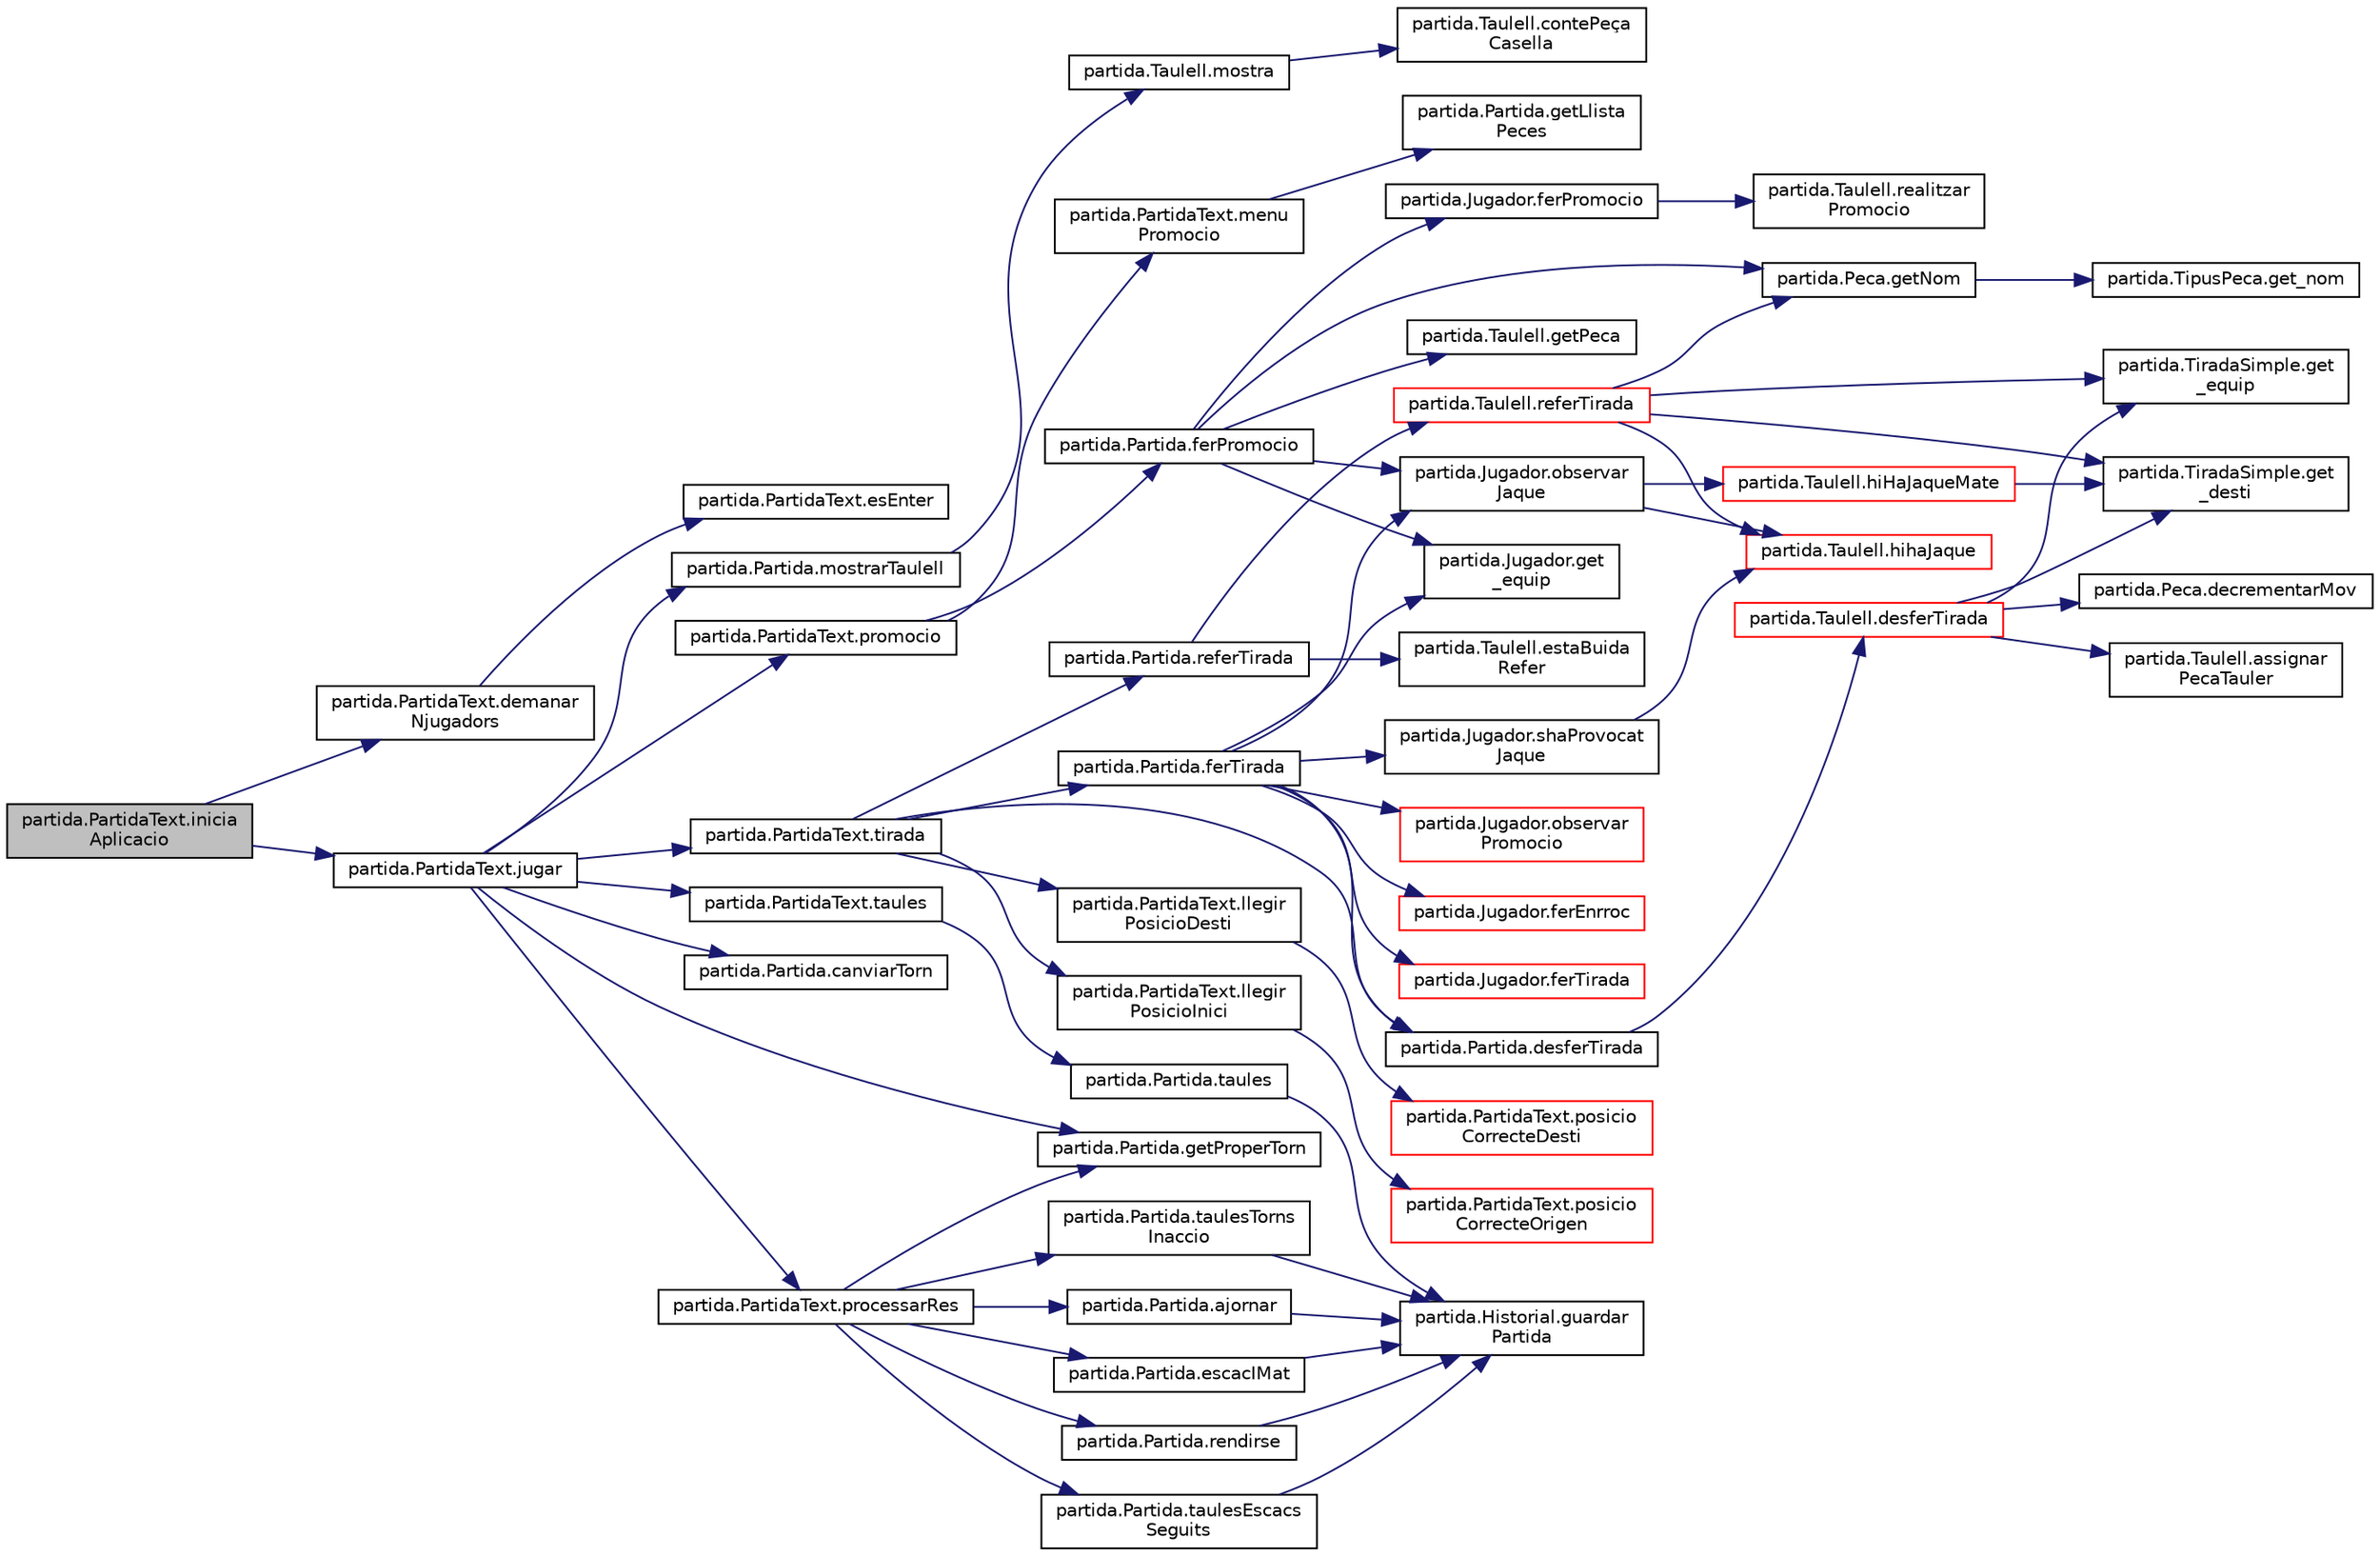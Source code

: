 digraph "partida.PartidaText.iniciaAplicacio"
{
 // LATEX_PDF_SIZE
  edge [fontname="Helvetica",fontsize="10",labelfontname="Helvetica",labelfontsize="10"];
  node [fontname="Helvetica",fontsize="10",shape=record];
  rankdir="LR";
  Node1 [label="partida.PartidaText.inicia\lAplicacio",height=0.2,width=0.4,color="black", fillcolor="grey75", style="filled", fontcolor="black",tooltip="Inicia el joc."];
  Node1 -> Node2 [color="midnightblue",fontsize="10",style="solid",fontname="Helvetica"];
  Node2 [label="partida.PartidaText.demanar\lNjugadors",height=0.2,width=0.4,color="black", fillcolor="white", style="filled",URL="$classpartida_1_1_partida_text.html#a76de348bed138fc03b9dbe1378c2199e",tooltip="Crea un ombre de jugadors."];
  Node2 -> Node3 [color="midnightblue",fontsize="10",style="solid",fontname="Helvetica"];
  Node3 [label="partida.PartidaText.esEnter",height=0.2,width=0.4,color="black", fillcolor="white", style="filled",URL="$classpartida_1_1_partida_text.html#a12ed85c23fb61a3ec26464c52bb93798",tooltip=" "];
  Node1 -> Node4 [color="midnightblue",fontsize="10",style="solid",fontname="Helvetica"];
  Node4 [label="partida.PartidaText.jugar",height=0.2,width=0.4,color="black", fillcolor="white", style="filled",URL="$classpartida_1_1_partida_text.html#a879caed244bc5c974313cd31faa75c6d",tooltip="Gestiona la partida."];
  Node4 -> Node5 [color="midnightblue",fontsize="10",style="solid",fontname="Helvetica"];
  Node5 [label="partida.Partida.canviarTorn",height=0.2,width=0.4,color="black", fillcolor="white", style="filled",URL="$classpartida_1_1_partida.html#ac108efb5ae0738ca71b8638267cd137e",tooltip="Canvia de torn."];
  Node4 -> Node6 [color="midnightblue",fontsize="10",style="solid",fontname="Helvetica"];
  Node6 [label="partida.Partida.getProperTorn",height=0.2,width=0.4,color="black", fillcolor="white", style="filled",URL="$classpartida_1_1_partida.html#a09df5b78e01c3687f8ee7c2d05c8f0a7",tooltip="Torn del proper jugador, BLANQUES o NEGRES."];
  Node4 -> Node7 [color="midnightblue",fontsize="10",style="solid",fontname="Helvetica"];
  Node7 [label="partida.Partida.mostrarTaulell",height=0.2,width=0.4,color="black", fillcolor="white", style="filled",URL="$classpartida_1_1_partida.html#acbebeb95c3d830d2ceb7f59416323b16",tooltip="Acció de mostrar el taulell."];
  Node7 -> Node8 [color="midnightblue",fontsize="10",style="solid",fontname="Helvetica"];
  Node8 [label="partida.Taulell.mostra",height=0.2,width=0.4,color="black", fillcolor="white", style="filled",URL="$classpartida_1_1_taulell.html#a48826b0831de243dac33ec043d009cb2",tooltip="mostra el taulell amb les seves peces"];
  Node8 -> Node9 [color="midnightblue",fontsize="10",style="solid",fontname="Helvetica"];
  Node9 [label="partida.Taulell.contePeça\lCasella",height=0.2,width=0.4,color="black", fillcolor="white", style="filled",URL="$classpartida_1_1_taulell.html#a92e92d8c4846fda13d15a0393019faaf",tooltip="Comprova si a la posicio entrada hi ha un peça al taulell."];
  Node4 -> Node10 [color="midnightblue",fontsize="10",style="solid",fontname="Helvetica"];
  Node10 [label="partida.PartidaText.processarRes",height=0.2,width=0.4,color="black", fillcolor="white", style="filled",URL="$classpartida_1_1_partida_text.html#a12713c55bfb589e4bb9cfd35653677b6",tooltip="Processa un resultat d'una tirada."];
  Node10 -> Node11 [color="midnightblue",fontsize="10",style="solid",fontname="Helvetica"];
  Node11 [label="partida.Partida.ajornar",height=0.2,width=0.4,color="black", fillcolor="white", style="filled",URL="$classpartida_1_1_partida.html#a23c1af22e4f7d02004d2e68809728666",tooltip="Acció d'ajornar la partida."];
  Node11 -> Node12 [color="midnightblue",fontsize="10",style="solid",fontname="Helvetica"];
  Node12 [label="partida.Historial.guardar\lPartida",height=0.2,width=0.4,color="black", fillcolor="white", style="filled",URL="$classpartida_1_1_historial.html#a3c33d507e2b7939e293d2e31ca69b6ed",tooltip="Partida guardad en un Fitxer i el valor del Resultat."];
  Node10 -> Node13 [color="midnightblue",fontsize="10",style="solid",fontname="Helvetica"];
  Node13 [label="partida.Partida.escacIMat",height=0.2,width=0.4,color="black", fillcolor="white", style="filled",URL="$classpartida_1_1_partida.html#ac3b4f9a977f152e41acaaaa4eb92d626",tooltip="Acció de guanyar la partida."];
  Node13 -> Node12 [color="midnightblue",fontsize="10",style="solid",fontname="Helvetica"];
  Node10 -> Node6 [color="midnightblue",fontsize="10",style="solid",fontname="Helvetica"];
  Node10 -> Node14 [color="midnightblue",fontsize="10",style="solid",fontname="Helvetica"];
  Node14 [label="partida.Partida.rendirse",height=0.2,width=0.4,color="black", fillcolor="white", style="filled",URL="$classpartida_1_1_partida.html#ab55cd7eec6506a4b68e2e4382e17f96f",tooltip="Acció de perdre la partida, cada jugador ho pot decidir en el seu torn."];
  Node14 -> Node12 [color="midnightblue",fontsize="10",style="solid",fontname="Helvetica"];
  Node10 -> Node15 [color="midnightblue",fontsize="10",style="solid",fontname="Helvetica"];
  Node15 [label="partida.Partida.taulesEscacs\lSeguits",height=0.2,width=0.4,color="black", fillcolor="white", style="filled",URL="$classpartida_1_1_partida.html#a212ecf36067cf2dfb2682f4e37185b8f",tooltip="Acció de empatar la partida, han passat una quantitat de torns amb escacs seguits."];
  Node15 -> Node12 [color="midnightblue",fontsize="10",style="solid",fontname="Helvetica"];
  Node10 -> Node16 [color="midnightblue",fontsize="10",style="solid",fontname="Helvetica"];
  Node16 [label="partida.Partida.taulesTorns\lInaccio",height=0.2,width=0.4,color="black", fillcolor="white", style="filled",URL="$classpartida_1_1_partida.html#a407b9505ea10023fb8c17e02c5f560ad",tooltip="Acció de empatar la partida, han passat una quantitat de torns sense que es mati cap peça."];
  Node16 -> Node12 [color="midnightblue",fontsize="10",style="solid",fontname="Helvetica"];
  Node4 -> Node17 [color="midnightblue",fontsize="10",style="solid",fontname="Helvetica"];
  Node17 [label="partida.PartidaText.promocio",height=0.2,width=0.4,color="black", fillcolor="white", style="filled",URL="$classpartida_1_1_partida_text.html#a12815e3ba7061f1a1958d37317825f09",tooltip="Gestiona una promocio."];
  Node17 -> Node18 [color="midnightblue",fontsize="10",style="solid",fontname="Helvetica"];
  Node18 [label="partida.Partida.ferPromocio",height=0.2,width=0.4,color="black", fillcolor="white", style="filled",URL="$classpartida_1_1_partida.html#a374be9645a67d840cd0e6743f20aa8b6",tooltip="Acció de promocionar una peça."];
  Node18 -> Node19 [color="midnightblue",fontsize="10",style="solid",fontname="Helvetica"];
  Node19 [label="partida.Jugador.ferPromocio",height=0.2,width=0.4,color="black", fillcolor="white", style="filled",URL="$classpartida_1_1_jugador.html#aa63b59ff8e6bb4b33bd0c0ee7dadb0a0",tooltip="canvia la peça que hi ha a la posicio pos per la peça pec"];
  Node19 -> Node20 [color="midnightblue",fontsize="10",style="solid",fontname="Helvetica"];
  Node20 [label="partida.Taulell.realitzar\lPromocio",height=0.2,width=0.4,color="black", fillcolor="white", style="filled",URL="$classpartida_1_1_taulell.html#a84b5921cba85b75d27521543cdf2179d",tooltip="canvia la peça que hi ha a la posicio pos per la peça pec"];
  Node18 -> Node21 [color="midnightblue",fontsize="10",style="solid",fontname="Helvetica"];
  Node21 [label="partida.Jugador.get\l_equip",height=0.2,width=0.4,color="black", fillcolor="white", style="filled",URL="$classpartida_1_1_jugador.html#aee630e1643bcb1e8ff96422401b3b2f2",tooltip="Equip."];
  Node18 -> Node22 [color="midnightblue",fontsize="10",style="solid",fontname="Helvetica"];
  Node22 [label="partida.Peca.getNom",height=0.2,width=0.4,color="black", fillcolor="white", style="filled",URL="$classpartida_1_1_peca.html#a4961f25a80f488fd2c5c97ff15ceddeb",tooltip="Nom de la Peça."];
  Node22 -> Node23 [color="midnightblue",fontsize="10",style="solid",fontname="Helvetica"];
  Node23 [label="partida.TipusPeca.get_nom",height=0.2,width=0.4,color="black", fillcolor="white", style="filled",URL="$classpartida_1_1_tipus_peca.html#a4d5a3d6a5f26c4167a4a7e2b4a9f0015",tooltip="Nom del tipus de Peça."];
  Node18 -> Node24 [color="midnightblue",fontsize="10",style="solid",fontname="Helvetica"];
  Node24 [label="partida.Taulell.getPeca",height=0.2,width=0.4,color="black", fillcolor="white", style="filled",URL="$classpartida_1_1_taulell.html#a4b161ff5085972632d42fd39a6404af9",tooltip="retorna la peça que hi ha a la posicio p"];
  Node18 -> Node25 [color="midnightblue",fontsize="10",style="solid",fontname="Helvetica"];
  Node25 [label="partida.Jugador.observar\lJaque",height=0.2,width=0.4,color="black", fillcolor="white", style="filled",URL="$classpartida_1_1_jugador.html#ac53fa68761b50599ea909693e303f659",tooltip="Comprova si hi ha un jaque i si hi ha escac i mat."];
  Node25 -> Node26 [color="midnightblue",fontsize="10",style="solid",fontname="Helvetica"];
  Node26 [label="partida.Taulell.hihaJaque",height=0.2,width=0.4,color="red", fillcolor="white", style="filled",URL="$classpartida_1_1_taulell.html#a242f8a083cf4e0811c89fe5d18f1f7d5",tooltip="Comprova si hi ha un jaque. Si hi ha jaque retorna la tirada que el fa."];
  Node25 -> Node46 [color="midnightblue",fontsize="10",style="solid",fontname="Helvetica"];
  Node46 [label="partida.Taulell.hiHaJaqueMate",height=0.2,width=0.4,color="red", fillcolor="white", style="filled",URL="$classpartida_1_1_taulell.html#a99a87caebeda6c8a7ed34599ca917987",tooltip="Comprova si hi ha un jaque mate. Si hi ha jaque mate retorna true."];
  Node46 -> Node43 [color="midnightblue",fontsize="10",style="solid",fontname="Helvetica"];
  Node43 [label="partida.TiradaSimple.get\l_desti",height=0.2,width=0.4,color="black", fillcolor="white", style="filled",URL="$classpartida_1_1_tirada_simple.html#aaa98451448fe6aca2bf914e36fead1e6",tooltip="Destí"];
  Node17 -> Node52 [color="midnightblue",fontsize="10",style="solid",fontname="Helvetica"];
  Node52 [label="partida.PartidaText.menu\lPromocio",height=0.2,width=0.4,color="black", fillcolor="white", style="filled",URL="$classpartida_1_1_partida_text.html#a8340b21f5d6b624d1c4d93588f6da2b3",tooltip=" "];
  Node52 -> Node53 [color="midnightblue",fontsize="10",style="solid",fontname="Helvetica"];
  Node53 [label="partida.Partida.getLlista\lPeces",height=0.2,width=0.4,color="black", fillcolor="white", style="filled",URL="$classpartida_1_1_partida.html#abe1a252702317d1bae6ae7d814528c67",tooltip="Obtenim la llista de peces de la Partida."];
  Node4 -> Node54 [color="midnightblue",fontsize="10",style="solid",fontname="Helvetica"];
  Node54 [label="partida.PartidaText.taules",height=0.2,width=0.4,color="black", fillcolor="white", style="filled",URL="$classpartida_1_1_partida_text.html#a49ac1a2ebeb7f125501a5ef2209c75ac",tooltip=" "];
  Node54 -> Node55 [color="midnightblue",fontsize="10",style="solid",fontname="Helvetica"];
  Node55 [label="partida.Partida.taules",height=0.2,width=0.4,color="black", fillcolor="white", style="filled",URL="$classpartida_1_1_partida.html#a2c9c0e775e9145e914a3e28b282a42e4",tooltip="Acció de empatar la partida, cada jugador ho pot decidir en el seu torn i l'altre hi ha d'estar d'aco..."];
  Node55 -> Node12 [color="midnightblue",fontsize="10",style="solid",fontname="Helvetica"];
  Node4 -> Node56 [color="midnightblue",fontsize="10",style="solid",fontname="Helvetica"];
  Node56 [label="partida.PartidaText.tirada",height=0.2,width=0.4,color="black", fillcolor="white", style="filled",URL="$classpartida_1_1_partida_text.html#acc995d318d946fd2b8e0f16366797ded",tooltip="Gestiona la tirada."];
  Node56 -> Node57 [color="midnightblue",fontsize="10",style="solid",fontname="Helvetica"];
  Node57 [label="partida.Partida.desferTirada",height=0.2,width=0.4,color="black", fillcolor="white", style="filled",URL="$classpartida_1_1_partida.html#a13f42a2dd7e8619b7d0fef296b587458",tooltip="Desfem l'última tirada."];
  Node57 -> Node58 [color="midnightblue",fontsize="10",style="solid",fontname="Helvetica"];
  Node58 [label="partida.Taulell.desferTirada",height=0.2,width=0.4,color="red", fillcolor="white", style="filled",URL="$classpartida_1_1_taulell.html#a48a9253f10ef386042de713c540c842d",tooltip="desfa la tirada que li entren"];
  Node58 -> Node59 [color="midnightblue",fontsize="10",style="solid",fontname="Helvetica"];
  Node59 [label="partida.Taulell.assignar\lPecaTauler",height=0.2,width=0.4,color="black", fillcolor="white", style="filled",URL="$classpartida_1_1_taulell.html#a70b3aa633072b83c3f1b6c778f8c6afc",tooltip="Assigna la peca al taulell a la posicio determinada."];
  Node58 -> Node60 [color="midnightblue",fontsize="10",style="solid",fontname="Helvetica"];
  Node60 [label="partida.Peca.decrementarMov",height=0.2,width=0.4,color="black", fillcolor="white", style="filled",URL="$classpartida_1_1_peca.html#a282bada04cb73037a8ca03d4af277967",tooltip="Incrementa el contador de moviments fet per aquesta peça."];
  Node58 -> Node43 [color="midnightblue",fontsize="10",style="solid",fontname="Helvetica"];
  Node58 -> Node48 [color="midnightblue",fontsize="10",style="solid",fontname="Helvetica"];
  Node48 [label="partida.TiradaSimple.get\l_equip",height=0.2,width=0.4,color="black", fillcolor="white", style="filled",URL="$classpartida_1_1_tirada_simple.html#a7117f9d1138194747cc8ef335b2876fd",tooltip="Equip del Jugador de la Tirada (true = BLANQUES, false = NEGRES."];
  Node56 -> Node67 [color="midnightblue",fontsize="10",style="solid",fontname="Helvetica"];
  Node67 [label="partida.Partida.ferTirada",height=0.2,width=0.4,color="black", fillcolor="white", style="filled",URL="$classpartida_1_1_partida.html#a7cf55f1cf2593fc89ce8f6bd26d14ad7",tooltip="Funció principal del programa: realitza una tirada un jugador."];
  Node67 -> Node57 [color="midnightblue",fontsize="10",style="solid",fontname="Helvetica"];
  Node67 -> Node68 [color="midnightblue",fontsize="10",style="solid",fontname="Helvetica"];
  Node68 [label="partida.Jugador.ferEnrroc",height=0.2,width=0.4,color="red", fillcolor="white", style="filled",URL="$classpartida_1_1_jugador.html#a3ce8b17ba5bda410c1242a56e595c7c9",tooltip="Fa totes les comprovacions per veure si l'enroc es valid o no i es realitza l'enroc si es valid."];
  Node67 -> Node78 [color="midnightblue",fontsize="10",style="solid",fontname="Helvetica"];
  Node78 [label="partida.Jugador.ferTirada",height=0.2,width=0.4,color="red", fillcolor="white", style="filled",URL="$classpartida_1_1_jugador.html#a6092f4063c6b8c6704000af4e48b93d1",tooltip="Fa totes les comprovacions per veure si la tirada entrada es valida o no i es realitza la tirada."];
  Node67 -> Node21 [color="midnightblue",fontsize="10",style="solid",fontname="Helvetica"];
  Node67 -> Node25 [color="midnightblue",fontsize="10",style="solid",fontname="Helvetica"];
  Node67 -> Node83 [color="midnightblue",fontsize="10",style="solid",fontname="Helvetica"];
  Node83 [label="partida.Jugador.observar\lPromocio",height=0.2,width=0.4,color="red", fillcolor="white", style="filled",URL="$classpartida_1_1_jugador.html#a5566d7c34b8eb340dbe861682cca3602",tooltip="Comprova si a la posicio entrada es pot fer una promocio."];
  Node67 -> Node85 [color="midnightblue",fontsize="10",style="solid",fontname="Helvetica"];
  Node85 [label="partida.Jugador.shaProvocat\lJaque",height=0.2,width=0.4,color="black", fillcolor="white", style="filled",URL="$classpartida_1_1_jugador.html#a3b49298c1b8d60f39b802422e8f998d8",tooltip="Comprova si hi ha un jaque."];
  Node85 -> Node26 [color="midnightblue",fontsize="10",style="solid",fontname="Helvetica"];
  Node56 -> Node86 [color="midnightblue",fontsize="10",style="solid",fontname="Helvetica"];
  Node86 [label="partida.PartidaText.llegir\lPosicioDesti",height=0.2,width=0.4,color="black", fillcolor="white", style="filled",URL="$classpartida_1_1_partida_text.html#abcb4c014d1fe80e93ed0b803dadcf301",tooltip="Llegeix la posició destí que demana l'usuari i la processa."];
  Node86 -> Node87 [color="midnightblue",fontsize="10",style="solid",fontname="Helvetica"];
  Node87 [label="partida.PartidaText.posicio\lCorrecteDesti",height=0.2,width=0.4,color="red", fillcolor="white", style="filled",URL="$classpartida_1_1_partida_text.html#afa934916041dfb52ff98d12a69dc9b49",tooltip="Calcula si es correcte la posició destí que ha seleccionat l'usuari."];
  Node56 -> Node91 [color="midnightblue",fontsize="10",style="solid",fontname="Helvetica"];
  Node91 [label="partida.PartidaText.llegir\lPosicioInici",height=0.2,width=0.4,color="black", fillcolor="white", style="filled",URL="$classpartida_1_1_partida_text.html#a9a8d898034dc8795d70b36fa11366ef1",tooltip="Llegeix la posició inicial que demana l'usuari i la processa."];
  Node91 -> Node92 [color="midnightblue",fontsize="10",style="solid",fontname="Helvetica"];
  Node92 [label="partida.PartidaText.posicio\lCorrecteOrigen",height=0.2,width=0.4,color="red", fillcolor="white", style="filled",URL="$classpartida_1_1_partida_text.html#a8753b7fa27818b9ff1bc5368c1893aac",tooltip="Calcula si es correcte la posició d'origen que ha seleccionat l'usuari."];
  Node56 -> Node95 [color="midnightblue",fontsize="10",style="solid",fontname="Helvetica"];
  Node95 [label="partida.Partida.referTirada",height=0.2,width=0.4,color="black", fillcolor="white", style="filled",URL="$classpartida_1_1_partida.html#aaf696f10a85b6371e29cd8ebad55afec",tooltip="Refem l'última tirada."];
  Node95 -> Node96 [color="midnightblue",fontsize="10",style="solid",fontname="Helvetica"];
  Node96 [label="partida.Taulell.estaBuida\lRefer",height=0.2,width=0.4,color="black", fillcolor="white", style="filled",URL="$classpartida_1_1_taulell.html#ad829d49fc3d544d94144f6ad4e8e700b",tooltip="boolea que et diu si el _tiradesRefer esta buit o no"];
  Node95 -> Node97 [color="midnightblue",fontsize="10",style="solid",fontname="Helvetica"];
  Node97 [label="partida.Taulell.referTirada",height=0.2,width=0.4,color="red", fillcolor="white", style="filled",URL="$classpartida_1_1_taulell.html#a2adc26a7b1a5c1270710251eef03e356",tooltip="refem l'ultima jugada desfeta i guardem el resultat"];
  Node97 -> Node43 [color="midnightblue",fontsize="10",style="solid",fontname="Helvetica"];
  Node97 -> Node48 [color="midnightblue",fontsize="10",style="solid",fontname="Helvetica"];
  Node97 -> Node22 [color="midnightblue",fontsize="10",style="solid",fontname="Helvetica"];
  Node97 -> Node26 [color="midnightblue",fontsize="10",style="solid",fontname="Helvetica"];
}
